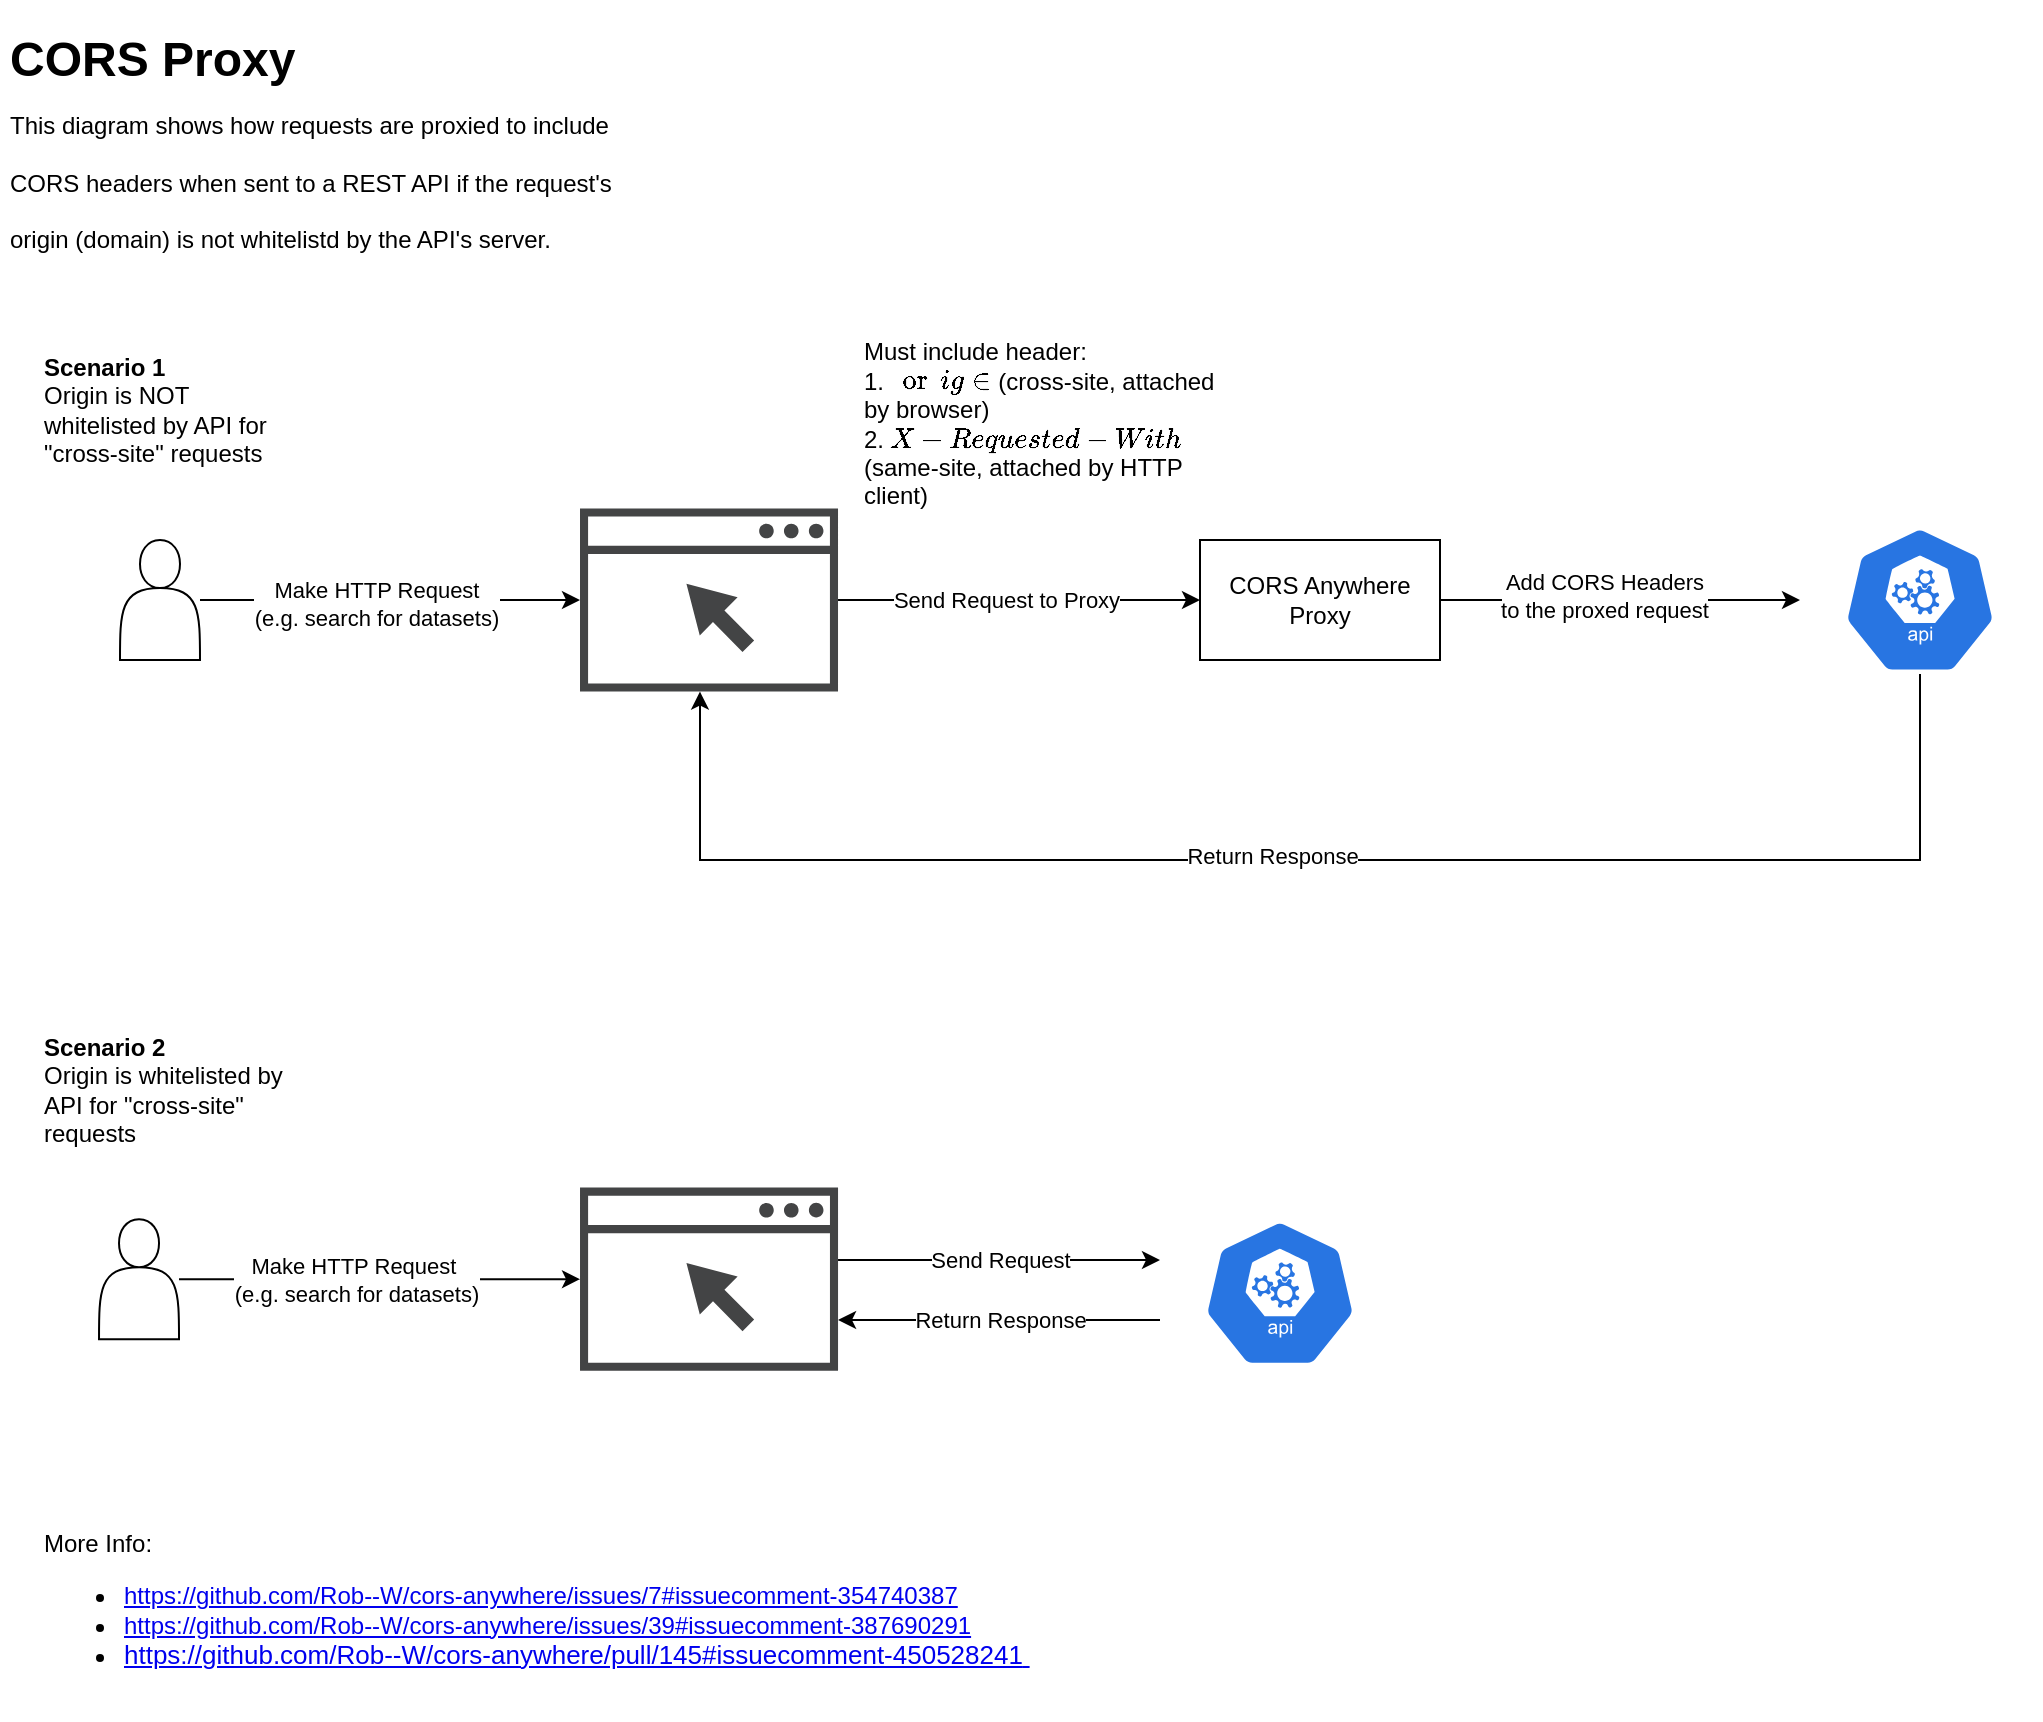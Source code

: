 <mxfile version="13.6.5">
    <diagram id="0ZT2L9oz6mwxwcb9JMNi" name="Page-1">
        <mxGraphModel dx="3396" dy="1895" grid="1" gridSize="10" guides="1" tooltips="1" connect="1" arrows="1" fold="1" page="1" pageScale="1" pageWidth="850" pageHeight="1100" math="0" shadow="0">
            <root>
                <mxCell id="0"/>
                <mxCell id="1" parent="0"/>
                <mxCell id="13" style="edgeStyle=orthogonalEdgeStyle;rounded=0;orthogonalLoop=1;jettySize=auto;html=1;" edge="1" parent="1" source="5" target="7">
                    <mxGeometry relative="1" as="geometry"/>
                </mxCell>
                <mxCell id="15" value="Send Request to Proxy" style="edgeLabel;html=1;align=center;verticalAlign=middle;resizable=0;points=[];" vertex="1" connectable="0" parent="13">
                    <mxGeometry x="-0.076" y="-3" relative="1" as="geometry">
                        <mxPoint y="-3" as="offset"/>
                    </mxGeometry>
                </mxCell>
                <mxCell id="5" value="" style="pointerEvents=1;shadow=0;dashed=0;html=1;strokeColor=none;fillColor=#434445;aspect=fixed;labelPosition=center;verticalLabelPosition=bottom;verticalAlign=top;align=center;outlineConnect=0;shape=mxgraph.vvd.web_browser;" vertex="1" parent="1">
                    <mxGeometry x="-780" y="234.2" width="129.01" height="91.6" as="geometry"/>
                </mxCell>
                <mxCell id="29" style="edgeStyle=orthogonalEdgeStyle;rounded=0;orthogonalLoop=1;jettySize=auto;html=1;" edge="1" parent="1" source="7" target="28">
                    <mxGeometry relative="1" as="geometry"/>
                </mxCell>
                <mxCell id="33" value="Add CORS Headers &lt;br&gt;to the proxed request" style="edgeLabel;html=1;align=center;verticalAlign=middle;resizable=0;points=[];" vertex="1" connectable="0" parent="29">
                    <mxGeometry x="-0.089" y="2" relative="1" as="geometry">
                        <mxPoint as="offset"/>
                    </mxGeometry>
                </mxCell>
                <mxCell id="7" value="CORS Anywhere&lt;br&gt;Proxy" style="rounded=0;whiteSpace=wrap;html=1;" vertex="1" parent="1">
                    <mxGeometry x="-470" y="250" width="120" height="60" as="geometry"/>
                </mxCell>
                <mxCell id="25" style="edgeStyle=orthogonalEdgeStyle;rounded=0;orthogonalLoop=1;jettySize=auto;html=1;exitX=0.5;exitY=1;exitDx=0;exitDy=0;exitPerimeter=0;" edge="1" parent="1" source="28" target="5">
                    <mxGeometry relative="1" as="geometry">
                        <mxPoint x="-210" y="308.2" as="sourcePoint"/>
                        <Array as="points">
                            <mxPoint x="-110" y="410"/>
                            <mxPoint x="-720" y="410"/>
                        </Array>
                    </mxGeometry>
                </mxCell>
                <mxCell id="34" value="Return Response" style="edgeLabel;html=1;align=center;verticalAlign=middle;resizable=0;points=[];" vertex="1" connectable="0" parent="25">
                    <mxGeometry x="0.059" y="-2" relative="1" as="geometry">
                        <mxPoint as="offset"/>
                    </mxGeometry>
                </mxCell>
                <mxCell id="12" style="edgeStyle=orthogonalEdgeStyle;rounded=0;orthogonalLoop=1;jettySize=auto;html=1;" edge="1" parent="1" source="11" target="5">
                    <mxGeometry relative="1" as="geometry"/>
                </mxCell>
                <mxCell id="38" value="Make HTTP Request &lt;br&gt;(e.g. search for datasets)" style="edgeLabel;html=1;align=center;verticalAlign=middle;resizable=0;points=[];" vertex="1" connectable="0" parent="12">
                    <mxGeometry x="-0.08" y="-2" relative="1" as="geometry">
                        <mxPoint as="offset"/>
                    </mxGeometry>
                </mxCell>
                <mxCell id="11" value="" style="shape=actor;whiteSpace=wrap;html=1;" vertex="1" parent="1">
                    <mxGeometry x="-1010" y="250" width="40" height="60" as="geometry"/>
                </mxCell>
                <mxCell id="18" value="&lt;b&gt;Scenario 1&lt;/b&gt;&lt;br&gt;Origin is NOT whitelisted by API for &quot;cross-site&quot; requests" style="text;html=1;strokeColor=none;fillColor=none;align=left;verticalAlign=middle;whiteSpace=wrap;rounded=0;" vertex="1" parent="1">
                    <mxGeometry x="-1050" y="140" width="130" height="90" as="geometry"/>
                </mxCell>
                <mxCell id="19" value="&lt;b&gt;Scenario 2&lt;br&gt;&lt;/b&gt;Origin is whitelisted by API for &quot;cross-site&quot; requests" style="text;html=1;strokeColor=none;fillColor=none;align=left;verticalAlign=middle;whiteSpace=wrap;rounded=0;" vertex="1" parent="1">
                    <mxGeometry x="-1050" y="480" width="130" height="90" as="geometry"/>
                </mxCell>
                <mxCell id="23" value="Send Request" style="edgeStyle=orthogonalEdgeStyle;rounded=0;orthogonalLoop=1;jettySize=auto;html=1;" edge="1" parent="1" source="20" target="21">
                    <mxGeometry relative="1" as="geometry">
                        <Array as="points">
                            <mxPoint x="-570" y="610"/>
                            <mxPoint x="-570" y="610"/>
                        </Array>
                    </mxGeometry>
                </mxCell>
                <mxCell id="20" value="" style="pointerEvents=1;shadow=0;dashed=0;html=1;strokeColor=none;fillColor=#434445;aspect=fixed;labelPosition=center;verticalLabelPosition=bottom;verticalAlign=top;align=center;outlineConnect=0;shape=mxgraph.vvd.web_browser;" vertex="1" parent="1">
                    <mxGeometry x="-779.99" y="573.8" width="129.01" height="91.6" as="geometry"/>
                </mxCell>
                <mxCell id="24" value="Return Response" style="edgeStyle=orthogonalEdgeStyle;rounded=0;orthogonalLoop=1;jettySize=auto;html=1;" edge="1" parent="1" source="21" target="20">
                    <mxGeometry relative="1" as="geometry">
                        <Array as="points">
                            <mxPoint x="-570" y="640"/>
                            <mxPoint x="-570" y="640"/>
                        </Array>
                    </mxGeometry>
                </mxCell>
                <mxCell id="21" value="" style="html=1;dashed=0;whitespace=wrap;fillColor=#2875E2;strokeColor=#ffffff;points=[[0.005,0.63,0],[0.1,0.2,0],[0.9,0.2,0],[0.5,0,0],[0.995,0.63,0],[0.72,0.99,0],[0.5,1,0],[0.28,0.99,0]];shape=mxgraph.kubernetes.icon;prIcon=api" vertex="1" parent="1">
                    <mxGeometry x="-490" y="589.6" width="120" height="74" as="geometry"/>
                </mxCell>
                <mxCell id="39" style="edgeStyle=orthogonalEdgeStyle;rounded=0;orthogonalLoop=1;jettySize=auto;html=1;" edge="1" parent="1" source="22" target="20">
                    <mxGeometry relative="1" as="geometry"/>
                </mxCell>
                <mxCell id="40" value="&lt;span style=&quot;color: rgba(0 , 0 , 0 , 0) ; font-family: monospace ; font-size: 0px ; background-color: rgb(248 , 249 , 250)&quot;&gt;%3CmxGraphModel%3E%3Croot%3E%3CmxCell%20id%3D%220%22%2F%3E%3CmxCell%20id%3D%221%22%20parent%3D%220%22%2F%3E%3CmxCell%20id%3D%222%22%20value%3D%22Make%20HTTP%20Request%20%26lt%3Bbr%26gt%3B(e.g.%20search%20for%20datasets)%22%20style%3D%22edgeLabel%3Bhtml%3D1%3Balign%3Dcenter%3BverticalAlign%3Dmiddle%3Bresizable%3D0%3Bpoints%3D%5B%5D%3B%22%20vertex%3D%221%22%20connectable%3D%220%22%20parent%3D%221%22%3E%3CmxGeometry%20x%3D%22-883%22%20y%3D%22282%22%20as%3D%22geometry%22%2F%3E%3C%2FmxCell%3E%3C%2Froot%3E%3C%2FmxGraphModel%3E&lt;/span&gt;" style="edgeLabel;html=1;align=center;verticalAlign=middle;resizable=0;points=[];" vertex="1" connectable="0" parent="39">
                    <mxGeometry y="10" relative="1" as="geometry">
                        <mxPoint x="-10" y="8" as="offset"/>
                    </mxGeometry>
                </mxCell>
                <mxCell id="41" value="Make HTTP Request&amp;nbsp;&lt;br&gt;(e.g. search for datasets)" style="edgeLabel;html=1;align=center;verticalAlign=middle;resizable=0;points=[];" vertex="1" connectable="0" parent="39">
                    <mxGeometry y="-12" relative="1" as="geometry">
                        <mxPoint x="-12" y="-12" as="offset"/>
                    </mxGeometry>
                </mxCell>
                <mxCell id="22" value="" style="shape=actor;whiteSpace=wrap;html=1;" vertex="1" parent="1">
                    <mxGeometry x="-1020.49" y="589.6" width="40" height="60" as="geometry"/>
                </mxCell>
                <mxCell id="28" value="" style="html=1;dashed=0;whitespace=wrap;fillColor=#2875E2;strokeColor=#ffffff;points=[[0.005,0.63,0],[0.1,0.2,0],[0.9,0.2,0],[0.5,0,0],[0.995,0.63,0],[0.72,0.99,0],[0.5,1,0],[0.28,0.99,0]];shape=mxgraph.kubernetes.icon;prIcon=api" vertex="1" parent="1">
                    <mxGeometry x="-170" y="243" width="120" height="74" as="geometry"/>
                </mxCell>
                <mxCell id="35" value="Must include header: &lt;br&gt;1. `origin` (cross-site, attached by browser)&amp;nbsp;&lt;br&gt;2. `X-Requested-With` (same-site, attached by HTTP client)" style="text;html=1;strokeColor=none;fillColor=none;align=left;verticalAlign=middle;whiteSpace=wrap;rounded=0;" vertex="1" parent="1">
                    <mxGeometry x="-640" y="150" width="180.99" height="84.2" as="geometry"/>
                </mxCell>
                <mxCell id="37" value="&lt;span style=&quot;background-color: rgb(255 , 255 , 255)&quot;&gt;More Info:&amp;nbsp;&lt;/span&gt;&lt;span style=&quot;font-size: 13px&quot;&gt;  &lt;br&gt;&lt;/span&gt;&lt;ul&gt;&lt;li&gt;&lt;span&gt;&lt;a href=&quot;https://github.com/Rob--W/cors-anywhere/issues/7#issuecomment-354740387&quot;&gt;https://github.com/Rob--W/cors-anywhere/issues/7#issuecomment-354740387&lt;/a&gt;&lt;br&gt;&lt;/span&gt;&lt;/li&gt;&lt;li&gt;&lt;a href=&quot;https://github.com/Rob--W/cors-anywhere/issues/39#issuecomment-387690291&quot;&gt;&lt;span&gt;https://github.com/Rob--W/cors-anywhere/issues/39#issuecomment-387690291&lt;/span&gt;&lt;br&gt;&lt;/a&gt;&lt;/li&gt;&lt;li&gt;&lt;span style=&quot;background-color: rgb(255 , 255 , 255)&quot;&gt;&lt;a href=&quot;https://github.com/Rob--W/cors-anywhere/pull/145#issuecomment-450528241&quot;&gt;&lt;span style=&quot;font-size: 13px&quot;&gt;https://github.com/Rob--W/cors-anywhere/pull/145#issuecomment-450528241&lt;/span&gt;&amp;nbsp;&lt;/a&gt;&lt;/span&gt;&lt;/li&gt;&lt;/ul&gt;" style="text;html=1;strokeColor=none;fillColor=none;align=left;verticalAlign=middle;whiteSpace=wrap;rounded=0;" vertex="1" parent="1">
                    <mxGeometry x="-1050" y="730" width="530" height="110" as="geometry"/>
                </mxCell>
                <mxCell id="42" value="&lt;h1&gt;&lt;span&gt;CORS Proxy&amp;nbsp;&lt;br&gt;&lt;/span&gt;&lt;span style=&quot;font-size: 12px ; font-weight: normal&quot;&gt;This diagram shows how requests are proxied to include CORS headers when sent to a REST API if the request's origin (domain) is not whitelistd by the API's server.&lt;/span&gt;&lt;br&gt;&lt;/h1&gt;" style="text;html=1;strokeColor=none;fillColor=none;spacing=5;spacingTop=-20;whiteSpace=wrap;overflow=hidden;rounded=0;" vertex="1" parent="1">
                    <mxGeometry x="-1070" y="-10" width="330" height="120" as="geometry"/>
                </mxCell>
            </root>
        </mxGraphModel>
    </diagram>
</mxfile>